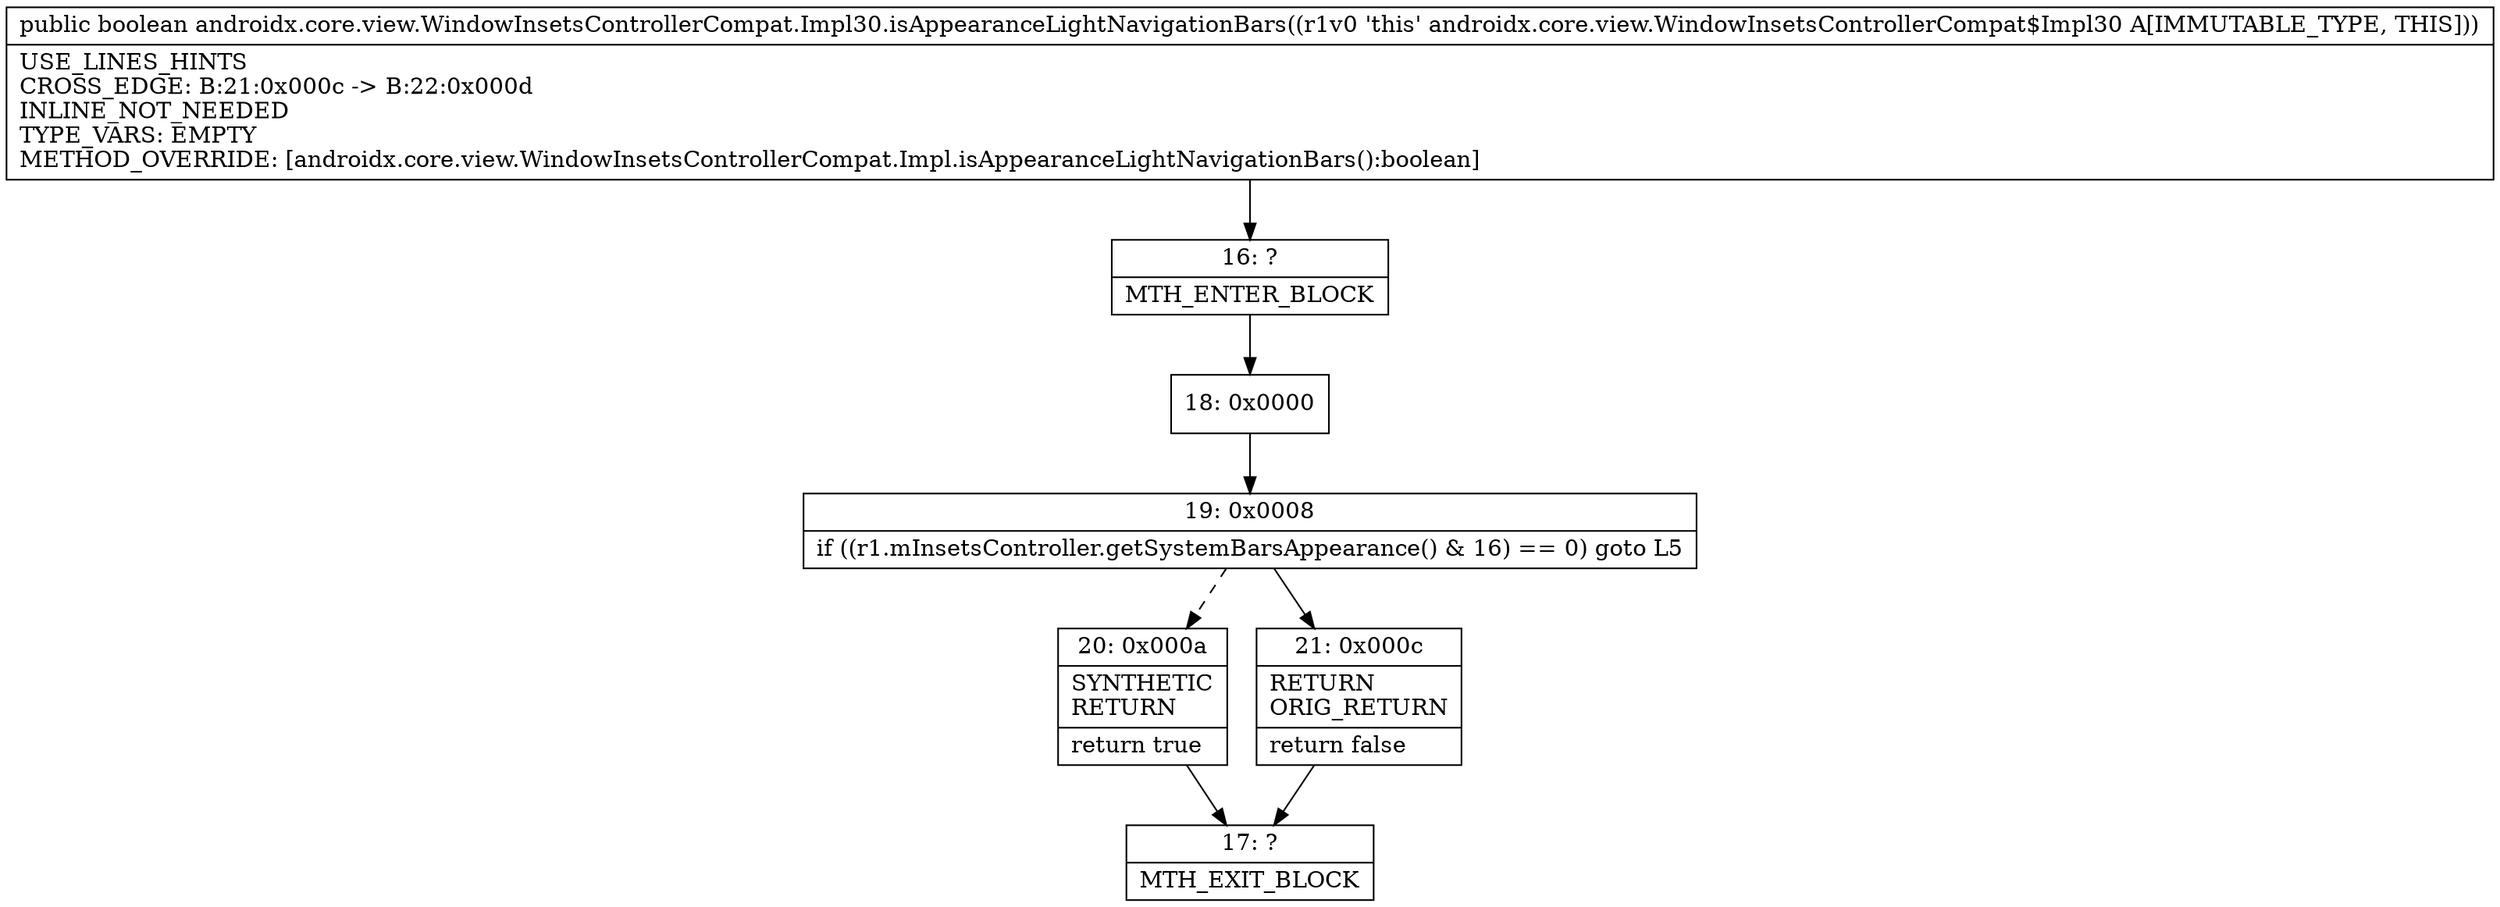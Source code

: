 digraph "CFG forandroidx.core.view.WindowInsetsControllerCompat.Impl30.isAppearanceLightNavigationBars()Z" {
Node_16 [shape=record,label="{16\:\ ?|MTH_ENTER_BLOCK\l}"];
Node_18 [shape=record,label="{18\:\ 0x0000}"];
Node_19 [shape=record,label="{19\:\ 0x0008|if ((r1.mInsetsController.getSystemBarsAppearance() & 16) == 0) goto L5\l}"];
Node_20 [shape=record,label="{20\:\ 0x000a|SYNTHETIC\lRETURN\l|return true\l}"];
Node_17 [shape=record,label="{17\:\ ?|MTH_EXIT_BLOCK\l}"];
Node_21 [shape=record,label="{21\:\ 0x000c|RETURN\lORIG_RETURN\l|return false\l}"];
MethodNode[shape=record,label="{public boolean androidx.core.view.WindowInsetsControllerCompat.Impl30.isAppearanceLightNavigationBars((r1v0 'this' androidx.core.view.WindowInsetsControllerCompat$Impl30 A[IMMUTABLE_TYPE, THIS]))  | USE_LINES_HINTS\lCROSS_EDGE: B:21:0x000c \-\> B:22:0x000d\lINLINE_NOT_NEEDED\lTYPE_VARS: EMPTY\lMETHOD_OVERRIDE: [androidx.core.view.WindowInsetsControllerCompat.Impl.isAppearanceLightNavigationBars():boolean]\l}"];
MethodNode -> Node_16;Node_16 -> Node_18;
Node_18 -> Node_19;
Node_19 -> Node_20[style=dashed];
Node_19 -> Node_21;
Node_20 -> Node_17;
Node_21 -> Node_17;
}

